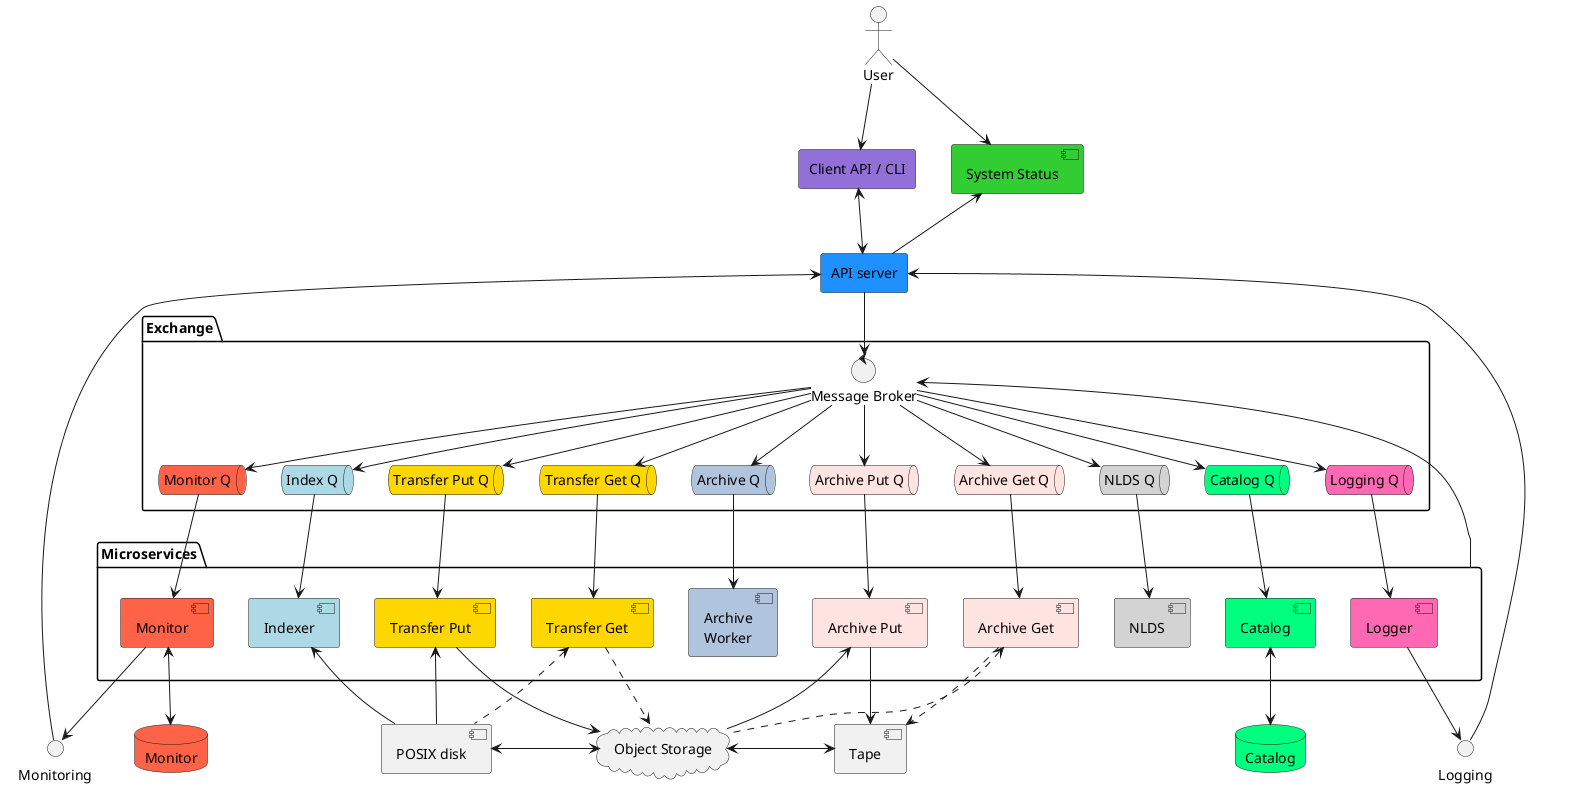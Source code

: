 @startuml overview

together {
    actor user as "User"
    agent client as "Client API / CLI" #MediumPurple
    agent API_server as "API server" #DodgerBlue
}

interface monitoring as "Monitoring"
interface logging as "Logging"

database catalogdb as "Catalog" #SpringGreen
database monitordb as "Monitor" #tomato

cloud object_storage as "Object Storage"
component posix as "POSIX disk"
component tape as "Tape"

component sys_stat as "System Status" #LimeGreen

package Exchange{
    control mb as "Message Broker"
    queue mq as "Monitor Q" #tomato
    queue iq as "Index Q" #lightblue
    queue tpq as "Transfer Put Q" #gold
    queue tgq as "Transfer Get Q" #gold
    queue aq as "Archive Q" #LightSteelBlue
    queue qap as "Archive Put Q" #MistyRose
    queue qag as "Archive Get Q" #MistyRose
    queue wq as "NLDS Q" #lightgrey
    queue cq as "Catalog Q" #SpringGreen
    queue lq as "Logging Q" #hotpink
}

package Microservices {
    component monitor as "Monitor" #tomato
    component indexer as "Indexer" #lightblue
    component transfer_put as "Transfer Put" #gold
    component transfer_get as "Transfer Get" #gold
    component archy as "Archive\nWorker" #LightSteelBlue
    component archive_put as "Archive Put" #MistyRose
    component archive_get as "Archive Get" #MistyRose
    component work as "NLDS" #lightgrey
    component catalog as "Catalog" #SpringGreen
    component logger as "Logger" #hotpink
}

Microservices-->mb

user-->client
user-->sys_stat
client<-->API_server
API_server-->mb
sys_stat<--API_server

mb --> wq
mb --> iq
mb --> tpq
mb --> tgq
mb --> aq
mb --> qap
mb --> qag
mb --> cq
mb --> mq
mb --> lq

wq --> work
iq --> indexer
tpq --> transfer_put
tgq --> transfer_get
aq --> archy
qap --> archive_put
qag --> archive_get
cq --> catalog
mq --> monitor
lq --> logger


monitor --> monitoring
API_server <--- monitoring

logger --> logging
API_server <--- logging

catalog <--> catalogdb
transfer_put --> object_storage
transfer_put <-- posix
transfer_get ..> object_storage
transfer_get <.. posix
archive_put <-- object_storage
archive_put --> tape
archive_get <.. object_storage
archive_get ..> tape
indexer <-- posix

posix <-> object_storage
object_storage <-> tape

monitor <--> monitordb

@enduml 